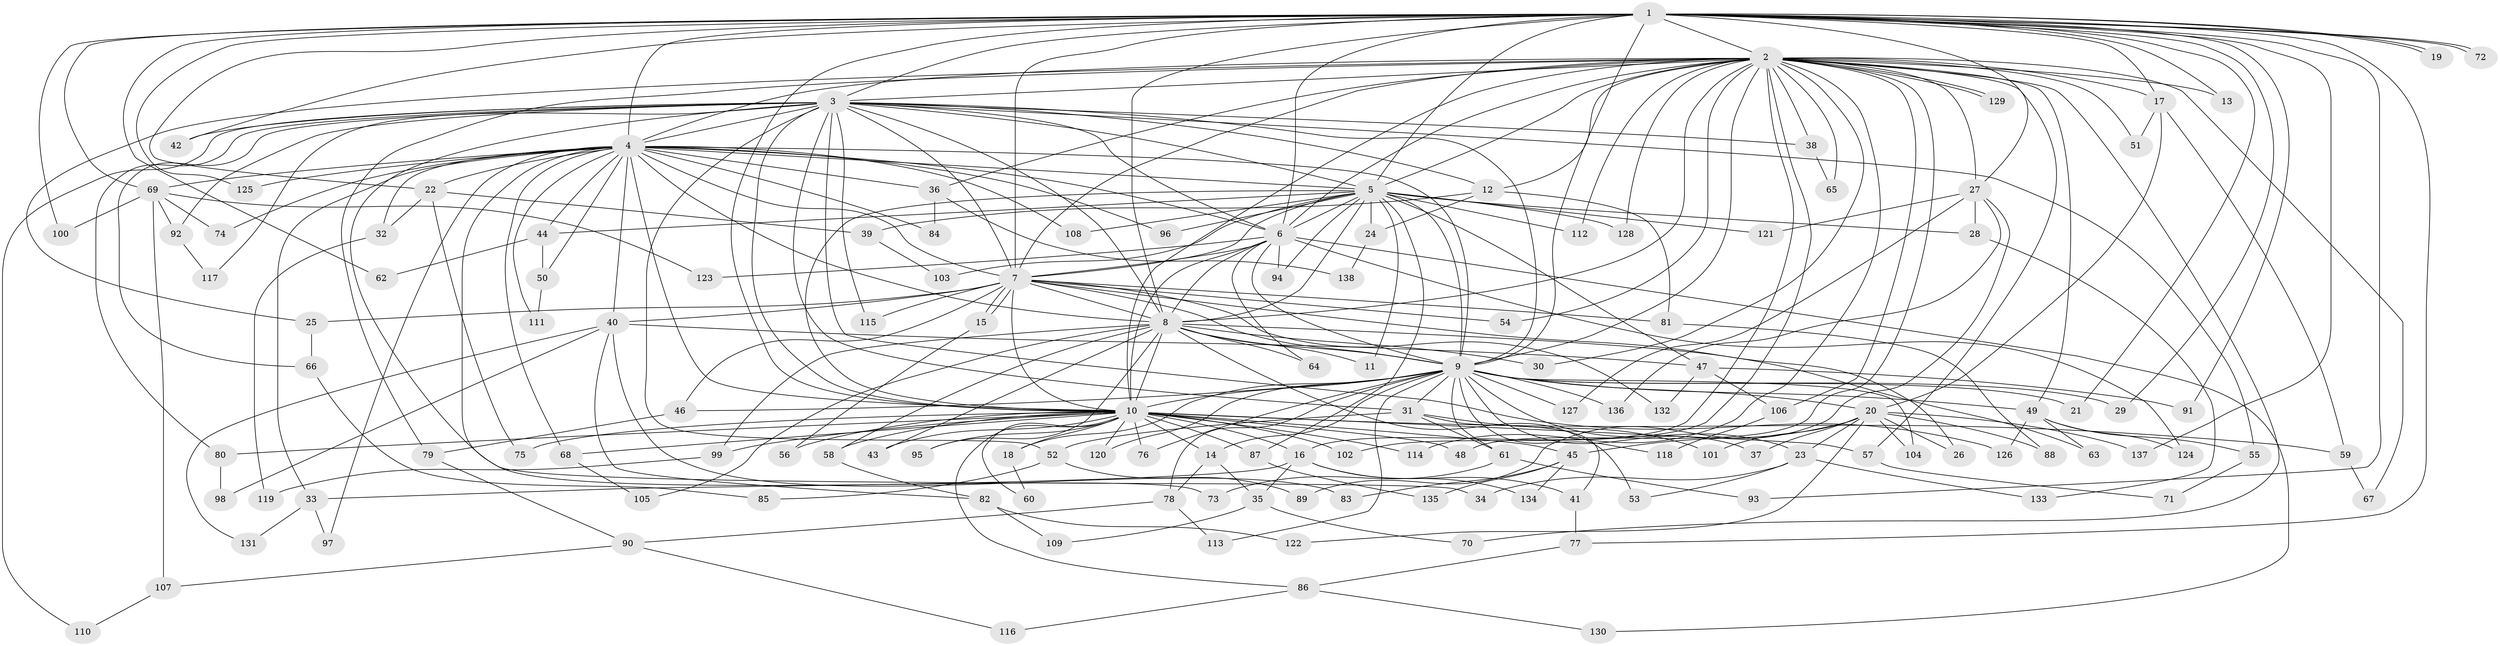// coarse degree distribution, {1: 0.07142857142857142, 18: 0.023809523809523808, 4: 0.23809523809523808, 5: 0.14285714285714285, 8: 0.07142857142857142, 19: 0.047619047619047616, 2: 0.09523809523809523, 3: 0.09523809523809523, 7: 0.023809523809523808, 6: 0.07142857142857142, 13: 0.023809523809523808, 15: 0.023809523809523808, 21: 0.023809523809523808, 17: 0.023809523809523808, 14: 0.023809523809523808}
// Generated by graph-tools (version 1.1) at 2025/36/03/04/25 23:36:14]
// undirected, 138 vertices, 301 edges
graph export_dot {
  node [color=gray90,style=filled];
  1;
  2;
  3;
  4;
  5;
  6;
  7;
  8;
  9;
  10;
  11;
  12;
  13;
  14;
  15;
  16;
  17;
  18;
  19;
  20;
  21;
  22;
  23;
  24;
  25;
  26;
  27;
  28;
  29;
  30;
  31;
  32;
  33;
  34;
  35;
  36;
  37;
  38;
  39;
  40;
  41;
  42;
  43;
  44;
  45;
  46;
  47;
  48;
  49;
  50;
  51;
  52;
  53;
  54;
  55;
  56;
  57;
  58;
  59;
  60;
  61;
  62;
  63;
  64;
  65;
  66;
  67;
  68;
  69;
  70;
  71;
  72;
  73;
  74;
  75;
  76;
  77;
  78;
  79;
  80;
  81;
  82;
  83;
  84;
  85;
  86;
  87;
  88;
  89;
  90;
  91;
  92;
  93;
  94;
  95;
  96;
  97;
  98;
  99;
  100;
  101;
  102;
  103;
  104;
  105;
  106;
  107;
  108;
  109;
  110;
  111;
  112;
  113;
  114;
  115;
  116;
  117;
  118;
  119;
  120;
  121;
  122;
  123;
  124;
  125;
  126;
  127;
  128;
  129;
  130;
  131;
  132;
  133;
  134;
  135;
  136;
  137;
  138;
  1 -- 2;
  1 -- 3;
  1 -- 4;
  1 -- 5;
  1 -- 6;
  1 -- 7;
  1 -- 8;
  1 -- 9;
  1 -- 10;
  1 -- 13;
  1 -- 17;
  1 -- 19;
  1 -- 19;
  1 -- 21;
  1 -- 22;
  1 -- 27;
  1 -- 29;
  1 -- 42;
  1 -- 62;
  1 -- 69;
  1 -- 72;
  1 -- 72;
  1 -- 77;
  1 -- 91;
  1 -- 93;
  1 -- 100;
  1 -- 125;
  1 -- 137;
  2 -- 3;
  2 -- 4;
  2 -- 5;
  2 -- 6;
  2 -- 7;
  2 -- 8;
  2 -- 9;
  2 -- 10;
  2 -- 12;
  2 -- 13;
  2 -- 16;
  2 -- 17;
  2 -- 25;
  2 -- 27;
  2 -- 30;
  2 -- 36;
  2 -- 38;
  2 -- 48;
  2 -- 49;
  2 -- 51;
  2 -- 54;
  2 -- 57;
  2 -- 65;
  2 -- 67;
  2 -- 70;
  2 -- 79;
  2 -- 102;
  2 -- 106;
  2 -- 112;
  2 -- 114;
  2 -- 128;
  2 -- 129;
  2 -- 129;
  3 -- 4;
  3 -- 5;
  3 -- 6;
  3 -- 7;
  3 -- 8;
  3 -- 9;
  3 -- 10;
  3 -- 12;
  3 -- 31;
  3 -- 34;
  3 -- 38;
  3 -- 42;
  3 -- 52;
  3 -- 55;
  3 -- 66;
  3 -- 80;
  3 -- 92;
  3 -- 110;
  3 -- 115;
  3 -- 117;
  3 -- 126;
  4 -- 5;
  4 -- 6;
  4 -- 7;
  4 -- 8;
  4 -- 9;
  4 -- 10;
  4 -- 22;
  4 -- 32;
  4 -- 33;
  4 -- 36;
  4 -- 40;
  4 -- 44;
  4 -- 50;
  4 -- 68;
  4 -- 69;
  4 -- 73;
  4 -- 74;
  4 -- 84;
  4 -- 96;
  4 -- 97;
  4 -- 108;
  4 -- 111;
  4 -- 125;
  5 -- 6;
  5 -- 7;
  5 -- 8;
  5 -- 9;
  5 -- 10;
  5 -- 11;
  5 -- 24;
  5 -- 28;
  5 -- 44;
  5 -- 47;
  5 -- 87;
  5 -- 94;
  5 -- 96;
  5 -- 103;
  5 -- 108;
  5 -- 112;
  5 -- 121;
  5 -- 128;
  6 -- 7;
  6 -- 8;
  6 -- 9;
  6 -- 10;
  6 -- 64;
  6 -- 94;
  6 -- 123;
  6 -- 124;
  6 -- 130;
  7 -- 8;
  7 -- 9;
  7 -- 10;
  7 -- 15;
  7 -- 15;
  7 -- 25;
  7 -- 26;
  7 -- 40;
  7 -- 46;
  7 -- 54;
  7 -- 81;
  7 -- 115;
  7 -- 132;
  8 -- 9;
  8 -- 10;
  8 -- 11;
  8 -- 30;
  8 -- 43;
  8 -- 53;
  8 -- 58;
  8 -- 63;
  8 -- 64;
  8 -- 95;
  8 -- 99;
  8 -- 105;
  9 -- 10;
  9 -- 14;
  9 -- 18;
  9 -- 20;
  9 -- 21;
  9 -- 23;
  9 -- 29;
  9 -- 31;
  9 -- 37;
  9 -- 46;
  9 -- 49;
  9 -- 61;
  9 -- 76;
  9 -- 78;
  9 -- 104;
  9 -- 113;
  9 -- 118;
  9 -- 120;
  9 -- 127;
  9 -- 136;
  10 -- 14;
  10 -- 16;
  10 -- 18;
  10 -- 43;
  10 -- 45;
  10 -- 48;
  10 -- 56;
  10 -- 57;
  10 -- 58;
  10 -- 59;
  10 -- 60;
  10 -- 68;
  10 -- 75;
  10 -- 76;
  10 -- 80;
  10 -- 86;
  10 -- 87;
  10 -- 95;
  10 -- 99;
  10 -- 102;
  10 -- 114;
  10 -- 120;
  12 -- 24;
  12 -- 39;
  12 -- 81;
  14 -- 35;
  14 -- 78;
  15 -- 56;
  16 -- 33;
  16 -- 35;
  16 -- 41;
  16 -- 134;
  17 -- 20;
  17 -- 51;
  17 -- 59;
  18 -- 60;
  20 -- 23;
  20 -- 26;
  20 -- 37;
  20 -- 45;
  20 -- 88;
  20 -- 101;
  20 -- 104;
  20 -- 122;
  20 -- 137;
  22 -- 32;
  22 -- 39;
  22 -- 75;
  23 -- 34;
  23 -- 53;
  23 -- 133;
  24 -- 138;
  25 -- 66;
  27 -- 28;
  27 -- 89;
  27 -- 121;
  27 -- 127;
  27 -- 136;
  28 -- 133;
  31 -- 41;
  31 -- 52;
  31 -- 61;
  31 -- 101;
  32 -- 119;
  33 -- 97;
  33 -- 131;
  35 -- 70;
  35 -- 109;
  36 -- 84;
  36 -- 138;
  38 -- 65;
  39 -- 103;
  40 -- 47;
  40 -- 82;
  40 -- 83;
  40 -- 98;
  40 -- 131;
  41 -- 77;
  44 -- 50;
  44 -- 62;
  45 -- 83;
  45 -- 134;
  45 -- 135;
  46 -- 79;
  47 -- 91;
  47 -- 106;
  47 -- 132;
  49 -- 55;
  49 -- 63;
  49 -- 124;
  49 -- 126;
  50 -- 111;
  52 -- 85;
  52 -- 89;
  55 -- 71;
  57 -- 71;
  58 -- 82;
  59 -- 67;
  61 -- 73;
  61 -- 93;
  66 -- 85;
  68 -- 105;
  69 -- 74;
  69 -- 92;
  69 -- 100;
  69 -- 107;
  69 -- 123;
  77 -- 86;
  78 -- 90;
  78 -- 113;
  79 -- 90;
  80 -- 98;
  81 -- 88;
  82 -- 109;
  82 -- 122;
  86 -- 116;
  86 -- 130;
  87 -- 135;
  90 -- 107;
  90 -- 116;
  92 -- 117;
  99 -- 119;
  106 -- 118;
  107 -- 110;
}
